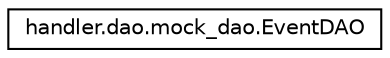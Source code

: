 digraph "Graphical Class Hierarchy"
{
  edge [fontname="Helvetica",fontsize="10",labelfontname="Helvetica",labelfontsize="10"];
  node [fontname="Helvetica",fontsize="10",shape=record];
  rankdir="LR";
  Node0 [label="handler.dao.mock_dao.EventDAO",height=0.2,width=0.4,color="black", fillcolor="white", style="filled",URL="$classhandler_1_1dao_1_1mock__dao_1_1_event_d_a_o.html"];
}
